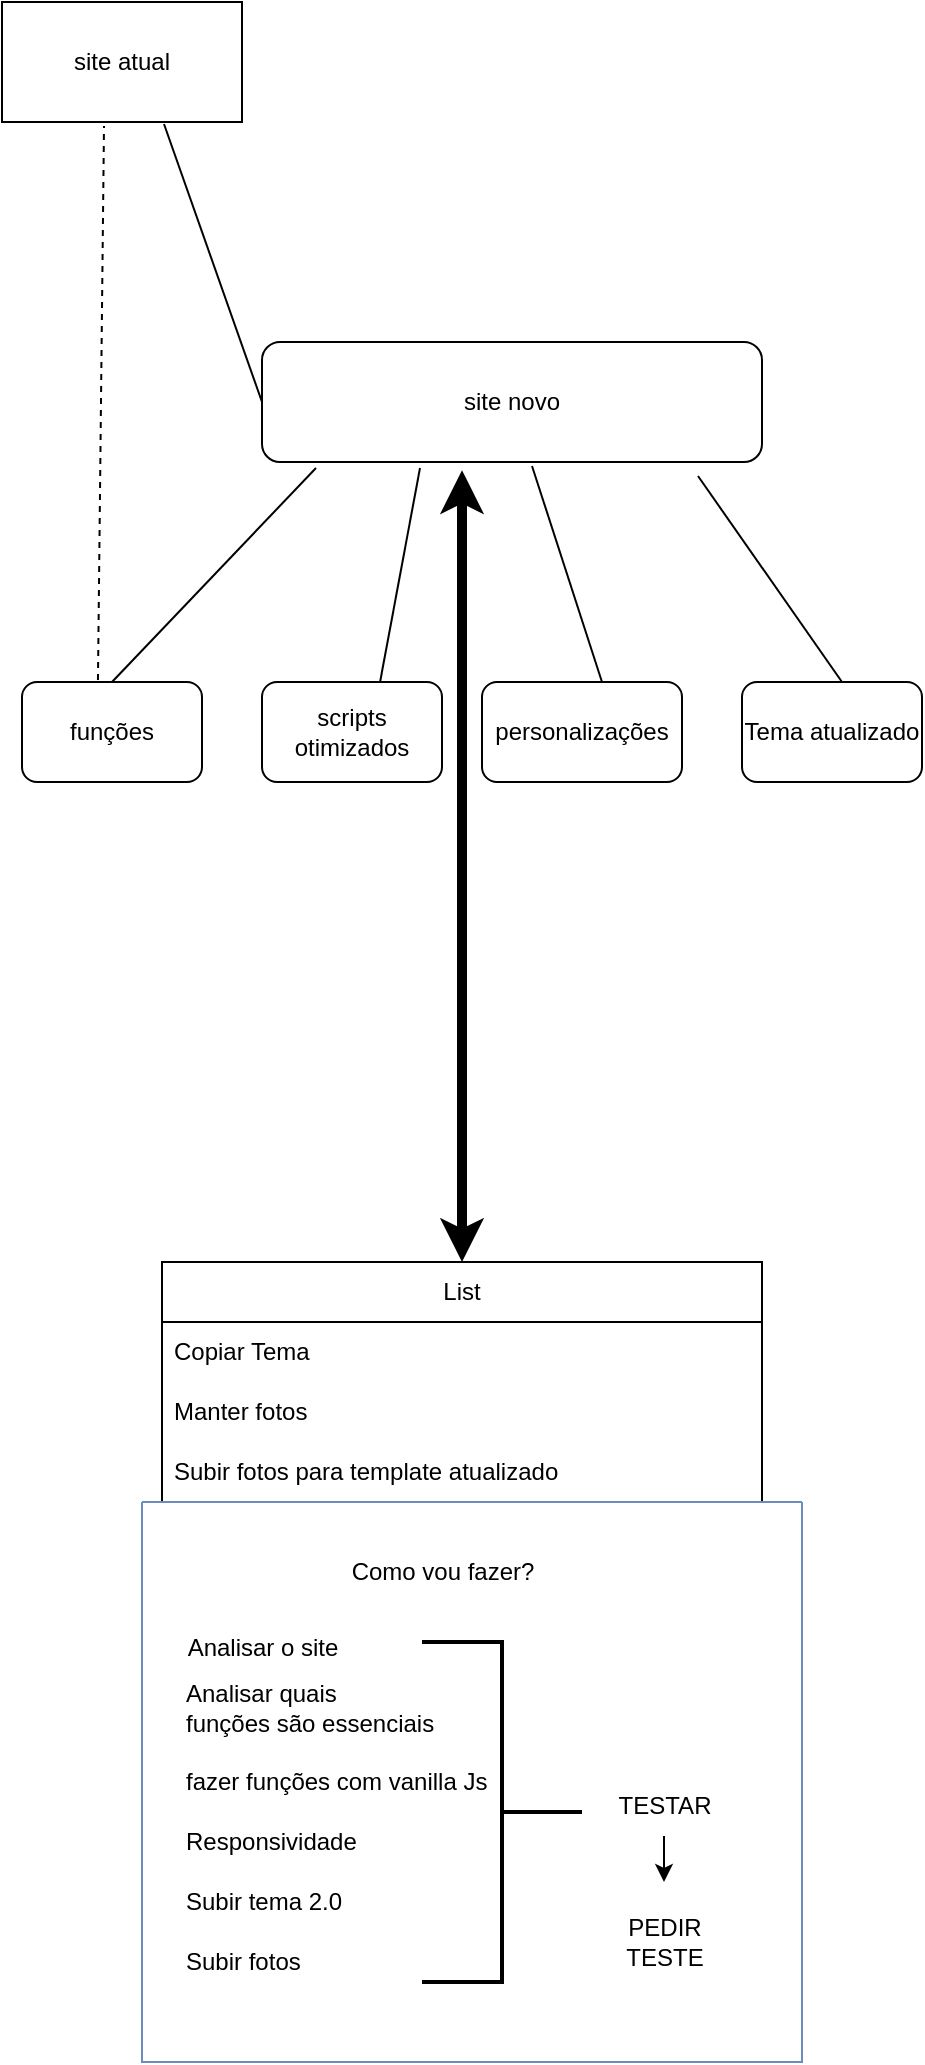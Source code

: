 <mxfile version="22.0.6" type="github">
  <diagram name="Página-1" id="FCI-EfQiivJz2QIUVgHe">
    <mxGraphModel dx="530" dy="473" grid="1" gridSize="10" guides="1" tooltips="1" connect="1" arrows="1" fold="1" page="1" pageScale="1" pageWidth="827" pageHeight="1169" math="0" shadow="0">
      <root>
        <mxCell id="0" />
        <mxCell id="1" parent="0" />
        <mxCell id="6CzUDFqqfjpjKdx2qBWC-1" value="site atual" style="rounded=0;whiteSpace=wrap;html=1;" vertex="1" parent="1">
          <mxGeometry x="20" y="20" width="120" height="60" as="geometry" />
        </mxCell>
        <mxCell id="6CzUDFqqfjpjKdx2qBWC-2" value="" style="endArrow=none;html=1;rounded=0;exitX=0.675;exitY=1.017;exitDx=0;exitDy=0;exitPerimeter=0;entryX=0;entryY=0.5;entryDx=0;entryDy=0;" edge="1" parent="1" source="6CzUDFqqfjpjKdx2qBWC-1" target="6CzUDFqqfjpjKdx2qBWC-3">
          <mxGeometry width="50" height="50" relative="1" as="geometry">
            <mxPoint x="110" y="90" as="sourcePoint" />
            <mxPoint x="130" y="220" as="targetPoint" />
          </mxGeometry>
        </mxCell>
        <mxCell id="6CzUDFqqfjpjKdx2qBWC-3" value="site novo" style="rounded=1;whiteSpace=wrap;html=1;" vertex="1" parent="1">
          <mxGeometry x="150" y="190" width="250" height="60" as="geometry" />
        </mxCell>
        <mxCell id="6CzUDFqqfjpjKdx2qBWC-4" value="funções" style="rounded=1;whiteSpace=wrap;html=1;" vertex="1" parent="1">
          <mxGeometry x="30" y="360" width="90" height="50" as="geometry" />
        </mxCell>
        <mxCell id="6CzUDFqqfjpjKdx2qBWC-5" value="scripts otimizados&lt;br&gt;" style="rounded=1;whiteSpace=wrap;html=1;" vertex="1" parent="1">
          <mxGeometry x="150" y="360" width="90" height="50" as="geometry" />
        </mxCell>
        <mxCell id="6CzUDFqqfjpjKdx2qBWC-6" value="personalizações&lt;br&gt;" style="rounded=1;whiteSpace=wrap;html=1;" vertex="1" parent="1">
          <mxGeometry x="260" y="360" width="100" height="50" as="geometry" />
        </mxCell>
        <mxCell id="6CzUDFqqfjpjKdx2qBWC-7" value="Tema atualizado&lt;br&gt;" style="rounded=1;whiteSpace=wrap;html=1;" vertex="1" parent="1">
          <mxGeometry x="390" y="360" width="90" height="50" as="geometry" />
        </mxCell>
        <mxCell id="6CzUDFqqfjpjKdx2qBWC-8" value="" style="endArrow=none;html=1;rounded=0;exitX=0.5;exitY=0;exitDx=0;exitDy=0;entryX=0.108;entryY=1.05;entryDx=0;entryDy=0;entryPerimeter=0;" edge="1" parent="1" source="6CzUDFqqfjpjKdx2qBWC-4" target="6CzUDFqqfjpjKdx2qBWC-3">
          <mxGeometry width="50" height="50" relative="1" as="geometry">
            <mxPoint x="250" y="270" as="sourcePoint" />
            <mxPoint x="300" y="220" as="targetPoint" />
            <Array as="points" />
          </mxGeometry>
        </mxCell>
        <mxCell id="6CzUDFqqfjpjKdx2qBWC-9" value="" style="endArrow=none;html=1;rounded=0;exitX=0.316;exitY=1.05;exitDx=0;exitDy=0;exitPerimeter=0;entryX=0.656;entryY=0;entryDx=0;entryDy=0;entryPerimeter=0;" edge="1" parent="1" source="6CzUDFqqfjpjKdx2qBWC-3" target="6CzUDFqqfjpjKdx2qBWC-5">
          <mxGeometry width="50" height="50" relative="1" as="geometry">
            <mxPoint x="250" y="270" as="sourcePoint" />
            <mxPoint x="210" y="350" as="targetPoint" />
            <Array as="points" />
          </mxGeometry>
        </mxCell>
        <mxCell id="6CzUDFqqfjpjKdx2qBWC-10" value="" style="endArrow=none;html=1;rounded=0;exitX=0.54;exitY=1.033;exitDx=0;exitDy=0;exitPerimeter=0;entryX=0.656;entryY=0;entryDx=0;entryDy=0;entryPerimeter=0;" edge="1" parent="1" source="6CzUDFqqfjpjKdx2qBWC-3">
          <mxGeometry width="50" height="50" relative="1" as="geometry">
            <mxPoint x="330" y="251" as="sourcePoint" />
            <mxPoint x="320" y="360" as="targetPoint" />
            <Array as="points" />
          </mxGeometry>
        </mxCell>
        <mxCell id="6CzUDFqqfjpjKdx2qBWC-11" value="" style="endArrow=none;html=1;rounded=0;exitX=0.872;exitY=1.117;exitDx=0;exitDy=0;entryX=0.656;entryY=0;entryDx=0;entryDy=0;entryPerimeter=0;exitPerimeter=0;" edge="1" parent="1" source="6CzUDFqqfjpjKdx2qBWC-3">
          <mxGeometry width="50" height="50" relative="1" as="geometry">
            <mxPoint x="450" y="251" as="sourcePoint" />
            <mxPoint x="440" y="360" as="targetPoint" />
            <Array as="points" />
          </mxGeometry>
        </mxCell>
        <mxCell id="6CzUDFqqfjpjKdx2qBWC-12" value="" style="endArrow=none;dashed=1;html=1;rounded=0;entryX=0.425;entryY=1.033;entryDx=0;entryDy=0;entryPerimeter=0;exitX=0.422;exitY=-0.02;exitDx=0;exitDy=0;exitPerimeter=0;" edge="1" parent="1" source="6CzUDFqqfjpjKdx2qBWC-4" target="6CzUDFqqfjpjKdx2qBWC-1">
          <mxGeometry width="50" height="50" relative="1" as="geometry">
            <mxPoint x="250" y="270" as="sourcePoint" />
            <mxPoint x="300" y="220" as="targetPoint" />
          </mxGeometry>
        </mxCell>
        <mxCell id="6CzUDFqqfjpjKdx2qBWC-13" value="" style="endArrow=classic;startArrow=classic;html=1;rounded=0;strokeWidth=5;entryX=0.4;entryY=1.068;entryDx=0;entryDy=0;entryPerimeter=0;" edge="1" parent="1" target="6CzUDFqqfjpjKdx2qBWC-3">
          <mxGeometry width="50" height="50" relative="1" as="geometry">
            <mxPoint x="250" y="650" as="sourcePoint" />
            <mxPoint x="250" y="360" as="targetPoint" />
          </mxGeometry>
        </mxCell>
        <mxCell id="6CzUDFqqfjpjKdx2qBWC-14" value="List" style="swimlane;fontStyle=0;childLayout=stackLayout;horizontal=1;startSize=30;horizontalStack=0;resizeParent=1;resizeParentMax=0;resizeLast=0;collapsible=1;marginBottom=0;whiteSpace=wrap;html=1;" vertex="1" parent="1">
          <mxGeometry x="100" y="650" width="300" height="120" as="geometry">
            <mxRectangle x="100" y="650" width="60" height="30" as="alternateBounds" />
          </mxGeometry>
        </mxCell>
        <mxCell id="6CzUDFqqfjpjKdx2qBWC-15" value="Copiar Tema" style="text;strokeColor=none;fillColor=none;align=left;verticalAlign=middle;spacingLeft=4;spacingRight=4;overflow=hidden;points=[[0,0.5],[1,0.5]];portConstraint=eastwest;rotatable=0;whiteSpace=wrap;html=1;" vertex="1" parent="6CzUDFqqfjpjKdx2qBWC-14">
          <mxGeometry y="30" width="300" height="30" as="geometry" />
        </mxCell>
        <mxCell id="6CzUDFqqfjpjKdx2qBWC-16" value="Manter fotos&lt;br&gt;" style="text;strokeColor=none;fillColor=none;align=left;verticalAlign=middle;spacingLeft=4;spacingRight=4;overflow=hidden;points=[[0,0.5],[1,0.5]];portConstraint=eastwest;rotatable=0;whiteSpace=wrap;html=1;" vertex="1" parent="6CzUDFqqfjpjKdx2qBWC-14">
          <mxGeometry y="60" width="300" height="30" as="geometry" />
        </mxCell>
        <mxCell id="6CzUDFqqfjpjKdx2qBWC-17" value="Subir fotos para template atualizado&lt;br&gt;" style="text;strokeColor=none;fillColor=none;align=left;verticalAlign=middle;spacingLeft=4;spacingRight=4;overflow=hidden;points=[[0,0.5],[1,0.5]];portConstraint=eastwest;rotatable=0;whiteSpace=wrap;html=1;" vertex="1" parent="6CzUDFqqfjpjKdx2qBWC-14">
          <mxGeometry y="90" width="300" height="30" as="geometry" />
        </mxCell>
        <mxCell id="6CzUDFqqfjpjKdx2qBWC-18" value="" style="swimlane;startSize=0;fillColor=#dae8fc;strokeColor=#6c8ebf;" vertex="1" parent="1">
          <mxGeometry x="90" y="770" width="330" height="280" as="geometry" />
        </mxCell>
        <mxCell id="6CzUDFqqfjpjKdx2qBWC-19" value="Como vou fazer?&lt;br&gt;" style="text;html=1;align=center;verticalAlign=middle;resizable=0;points=[];autosize=1;strokeColor=none;fillColor=none;" vertex="1" parent="6CzUDFqqfjpjKdx2qBWC-18">
          <mxGeometry x="90" y="20" width="120" height="30" as="geometry" />
        </mxCell>
        <mxCell id="6CzUDFqqfjpjKdx2qBWC-20" value="Analisar o site" style="text;html=1;align=center;verticalAlign=middle;resizable=0;points=[];autosize=1;strokeColor=none;fillColor=none;" vertex="1" parent="6CzUDFqqfjpjKdx2qBWC-18">
          <mxGeometry x="10" y="58" width="100" height="30" as="geometry" />
        </mxCell>
        <mxCell id="6CzUDFqqfjpjKdx2qBWC-21" value="Analisar quais &lt;br&gt;funções são essenciais" style="text;html=1;align=left;verticalAlign=middle;resizable=0;points=[];autosize=1;strokeColor=none;fillColor=none;" vertex="1" parent="6CzUDFqqfjpjKdx2qBWC-18">
          <mxGeometry x="20" y="83" width="160" height="40" as="geometry" />
        </mxCell>
        <mxCell id="6CzUDFqqfjpjKdx2qBWC-22" value="fazer funções com vanilla Js" style="text;html=1;align=left;verticalAlign=middle;resizable=0;points=[];autosize=1;strokeColor=none;fillColor=none;" vertex="1" parent="6CzUDFqqfjpjKdx2qBWC-18">
          <mxGeometry x="20" y="125" width="180" height="30" as="geometry" />
        </mxCell>
        <mxCell id="6CzUDFqqfjpjKdx2qBWC-23" value="Responsividade" style="text;html=1;align=left;verticalAlign=middle;resizable=0;points=[];autosize=1;strokeColor=none;fillColor=none;" vertex="1" parent="6CzUDFqqfjpjKdx2qBWC-18">
          <mxGeometry x="20" y="155" width="110" height="30" as="geometry" />
        </mxCell>
        <mxCell id="6CzUDFqqfjpjKdx2qBWC-27" value="Subir tema 2.0" style="text;html=1;align=left;verticalAlign=middle;resizable=0;points=[];autosize=1;strokeColor=none;fillColor=none;" vertex="1" parent="6CzUDFqqfjpjKdx2qBWC-18">
          <mxGeometry x="20" y="185" width="100" height="30" as="geometry" />
        </mxCell>
        <mxCell id="6CzUDFqqfjpjKdx2qBWC-29" value="Subir fotos" style="text;html=1;align=left;verticalAlign=middle;resizable=0;points=[];autosize=1;strokeColor=none;fillColor=none;" vertex="1" parent="6CzUDFqqfjpjKdx2qBWC-18">
          <mxGeometry x="20" y="215" width="80" height="30" as="geometry" />
        </mxCell>
        <mxCell id="6CzUDFqqfjpjKdx2qBWC-30" value="" style="strokeWidth=2;html=1;shape=mxgraph.flowchart.annotation_2;align=left;labelPosition=right;pointerEvents=1;rotation=-180;" vertex="1" parent="6CzUDFqqfjpjKdx2qBWC-18">
          <mxGeometry x="140" y="70" width="80" height="170" as="geometry" />
        </mxCell>
        <mxCell id="6CzUDFqqfjpjKdx2qBWC-33" value="" style="edgeStyle=orthogonalEdgeStyle;rounded=0;orthogonalLoop=1;jettySize=auto;html=1;" edge="1" parent="6CzUDFqqfjpjKdx2qBWC-18" source="6CzUDFqqfjpjKdx2qBWC-31">
          <mxGeometry relative="1" as="geometry">
            <mxPoint x="261" y="190" as="targetPoint" />
          </mxGeometry>
        </mxCell>
        <mxCell id="6CzUDFqqfjpjKdx2qBWC-31" value="TESTAR" style="text;html=1;align=center;verticalAlign=middle;resizable=0;points=[];autosize=1;strokeColor=none;fillColor=none;" vertex="1" parent="6CzUDFqqfjpjKdx2qBWC-18">
          <mxGeometry x="226" y="137" width="70" height="30" as="geometry" />
        </mxCell>
        <mxCell id="6CzUDFqqfjpjKdx2qBWC-32" value="PEDIR&lt;br&gt;TESTE" style="text;html=1;align=center;verticalAlign=middle;resizable=0;points=[];autosize=1;strokeColor=none;fillColor=none;" vertex="1" parent="6CzUDFqqfjpjKdx2qBWC-18">
          <mxGeometry x="231" y="200" width="60" height="40" as="geometry" />
        </mxCell>
      </root>
    </mxGraphModel>
  </diagram>
</mxfile>

